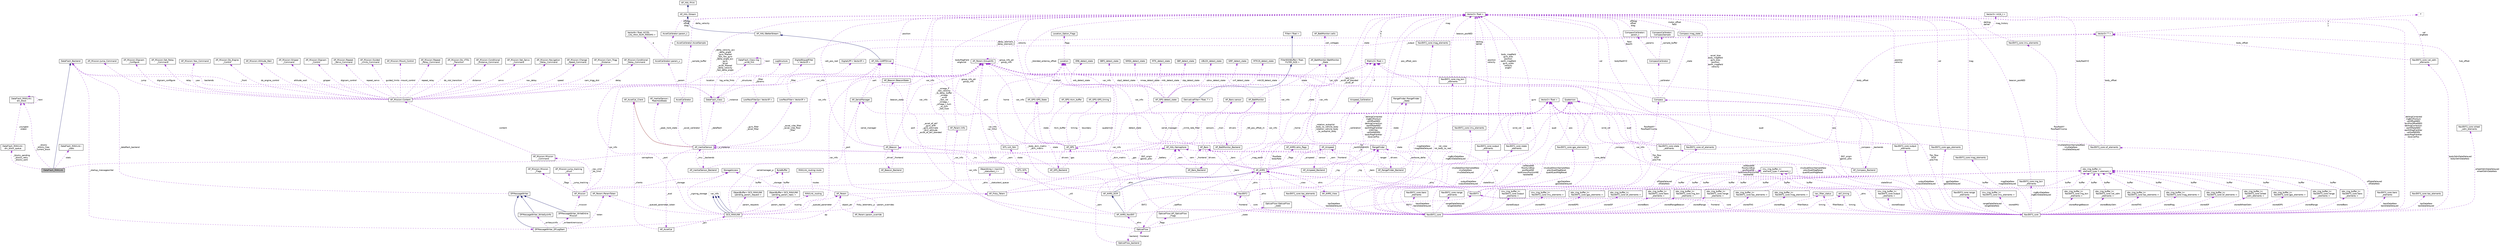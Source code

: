 digraph "DataFlash_MAVLink"
{
 // INTERACTIVE_SVG=YES
  edge [fontname="Helvetica",fontsize="10",labelfontname="Helvetica",labelfontsize="10"];
  node [fontname="Helvetica",fontsize="10",shape=record];
  Node1 [label="DataFlash_MAVLink",height=0.2,width=0.4,color="black", fillcolor="grey75", style="filled", fontcolor="black"];
  Node2 -> Node1 [dir="back",color="midnightblue",fontsize="10",style="solid",fontname="Helvetica"];
  Node2 [label="DataFlash_Backend",height=0.2,width=0.4,color="black", fillcolor="white", style="filled",URL="$classDataFlash__Backend.html"];
  Node3 -> Node2 [dir="back",color="darkorchid3",fontsize="10",style="dashed",label=" _front" ,fontname="Helvetica"];
  Node3 [label="DataFlash_Class",height=0.2,width=0.4,color="black", fillcolor="white", style="filled",URL="$classDataFlash__Class.html"];
  Node4 -> Node3 [dir="back",color="darkorchid3",fontsize="10",style="dashed",label=" log_write_fmts" ,fontname="Helvetica"];
  Node4 [label="DataFlash_Class::log\l_write_fmt",height=0.2,width=0.4,color="black", fillcolor="white", style="filled",URL="$structDataFlash__Class_1_1log__write__fmt.html"];
  Node4 -> Node4 [dir="back",color="darkorchid3",fontsize="10",style="dashed",label=" next" ,fontname="Helvetica"];
  Node5 -> Node3 [dir="back",color="darkorchid3",fontsize="10",style="dashed",label=" _structures" ,fontname="Helvetica"];
  Node5 [label="LogStructure",height=0.2,width=0.4,color="black", fillcolor="white", style="filled",URL="$structLogStructure.html"];
  Node3 -> Node3 [dir="back",color="darkorchid3",fontsize="10",style="dashed",label=" _instance" ,fontname="Helvetica"];
  Node2 -> Node3 [dir="back",color="darkorchid3",fontsize="10",style="dashed",label=" backends" ,fontname="Helvetica"];
  Node6 -> Node3 [dir="back",color="darkorchid3",fontsize="10",style="dashed",label=" var_info" ,fontname="Helvetica"];
  Node6 [label="AP_Param::GroupInfo",height=0.2,width=0.4,color="black", fillcolor="white", style="filled",URL="$structAP__Param_1_1GroupInfo.html"];
  Node6 -> Node6 [dir="back",color="darkorchid3",fontsize="10",style="dashed",label=" group_info_ptr\ngroup_info" ,fontname="Helvetica"];
  Node7 -> Node2 [dir="back",color="darkorchid3",fontsize="10",style="dashed",label=" _startup_messagewriter" ,fontname="Helvetica"];
  Node7 [label="DFMessageWriter_DFLogStart",height=0.2,width=0.4,color="black", fillcolor="white", style="filled",URL="$classDFMessageWriter__DFLogStart.html"];
  Node8 -> Node7 [dir="back",color="midnightblue",fontsize="10",style="solid",fontname="Helvetica"];
  Node8 [label="DFMessageWriter",height=0.2,width=0.4,color="black", fillcolor="white", style="filled",URL="$classDFMessageWriter.html"];
  Node2 -> Node8 [dir="back",color="darkorchid3",fontsize="10",style="dashed",label=" _dataflash_backend" ,fontname="Helvetica"];
  Node9 -> Node7 [dir="back",color="darkorchid3",fontsize="10",style="dashed",label=" _writeentiremission" ,fontname="Helvetica"];
  Node9 [label="DFMessageWriter_WriteEntire\lMission",height=0.2,width=0.4,color="black", fillcolor="white", style="filled",URL="$classDFMessageWriter__WriteEntireMission.html"];
  Node8 -> Node9 [dir="back",color="midnightblue",fontsize="10",style="solid",fontname="Helvetica"];
  Node10 -> Node9 [dir="back",color="darkorchid3",fontsize="10",style="dashed",label=" _mission" ,fontname="Helvetica"];
  Node10 [label="AP_Mission",height=0.2,width=0.4,color="black", fillcolor="white", style="filled",URL="$classAP__Mission.html",tooltip="Object managing Mission. "];
  Node11 -> Node10 [dir="back",color="darkorchid3",fontsize="10",style="dashed",label=" _storage" ,fontname="Helvetica"];
  Node11 [label="StorageAccess",height=0.2,width=0.4,color="black", fillcolor="white", style="filled",URL="$classStorageAccess.html"];
  Node12 -> Node10 [dir="back",color="darkorchid3",fontsize="10",style="dashed",label=" _nav_cmd\n_do_cmd" ,fontname="Helvetica"];
  Node12 [label="AP_Mission::Mission\l_Command",height=0.2,width=0.4,color="black", fillcolor="white", style="filled",URL="$structAP__Mission_1_1Mission__Command.html"];
  Node13 -> Node12 [dir="back",color="darkorchid3",fontsize="10",style="dashed",label=" content" ,fontname="Helvetica"];
  Node13 [label="AP_Mission::Content",height=0.2,width=0.4,color="black", fillcolor="white", style="filled",URL="$unionAP__Mission_1_1Content.html"];
  Node14 -> Node13 [dir="back",color="darkorchid3",fontsize="10",style="dashed",label=" guided_limits" ,fontname="Helvetica"];
  Node14 [label="AP_Mission::Guided\l_Limits_Command",height=0.2,width=0.4,color="black", fillcolor="white", style="filled",URL="$structAP__Mission_1_1Guided__Limits__Command.html"];
  Node15 -> Node13 [dir="back",color="darkorchid3",fontsize="10",style="dashed",label=" mount_control" ,fontname="Helvetica"];
  Node15 [label="AP_Mission::Mount_Control",height=0.2,width=0.4,color="black", fillcolor="white", style="filled",URL="$structAP__Mission_1_1Mount__Control.html"];
  Node16 -> Node13 [dir="back",color="darkorchid3",fontsize="10",style="dashed",label=" repeat_relay" ,fontname="Helvetica"];
  Node16 [label="AP_Mission::Repeat\l_Relay_Command",height=0.2,width=0.4,color="black", fillcolor="white", style="filled",URL="$structAP__Mission_1_1Repeat__Relay__Command.html"];
  Node17 -> Node13 [dir="back",color="darkorchid3",fontsize="10",style="dashed",label=" do_vtol_transition" ,fontname="Helvetica"];
  Node17 [label="AP_Mission::Do_VTOL\l_Transition",height=0.2,width=0.4,color="black", fillcolor="white", style="filled",URL="$structAP__Mission_1_1Do__VTOL__Transition.html"];
  Node18 -> Node13 [dir="back",color="darkorchid3",fontsize="10",style="dashed",label=" distance" ,fontname="Helvetica"];
  Node18 [label="AP_Mission::Conditional\l_Distance_Command",height=0.2,width=0.4,color="black", fillcolor="white", style="filled",URL="$structAP__Mission_1_1Conditional__Distance__Command.html"];
  Node19 -> Node13 [dir="back",color="darkorchid3",fontsize="10",style="dashed",label=" servo" ,fontname="Helvetica"];
  Node19 [label="AP_Mission::Set_Servo\l_Command",height=0.2,width=0.4,color="black", fillcolor="white", style="filled",URL="$structAP__Mission_1_1Set__Servo__Command.html"];
  Node20 -> Node13 [dir="back",color="darkorchid3",fontsize="10",style="dashed",label=" nav_delay" ,fontname="Helvetica"];
  Node20 [label="AP_Mission::Navigation\l_Delay_Command",height=0.2,width=0.4,color="black", fillcolor="white", style="filled",URL="$structAP__Mission_1_1Navigation__Delay__Command.html"];
  Node21 -> Node13 [dir="back",color="darkorchid3",fontsize="10",style="dashed",label=" speed" ,fontname="Helvetica"];
  Node21 [label="AP_Mission::Change\l_Speed_Command",height=0.2,width=0.4,color="black", fillcolor="white", style="filled",URL="$structAP__Mission_1_1Change__Speed__Command.html"];
  Node22 -> Node13 [dir="back",color="darkorchid3",fontsize="10",style="dashed",label=" cam_trigg_dist" ,fontname="Helvetica"];
  Node22 [label="AP_Mission::Cam_Trigg\l_Distance",height=0.2,width=0.4,color="black", fillcolor="white", style="filled",URL="$structAP__Mission_1_1Cam__Trigg__Distance.html"];
  Node23 -> Node13 [dir="back",color="darkorchid3",fontsize="10",style="dashed",label=" delay" ,fontname="Helvetica"];
  Node23 [label="AP_Mission::Conditional\l_Delay_Command",height=0.2,width=0.4,color="black", fillcolor="white", style="filled",URL="$structAP__Mission_1_1Conditional__Delay__Command.html"];
  Node24 -> Node13 [dir="back",color="darkorchid3",fontsize="10",style="dashed",label=" jump" ,fontname="Helvetica"];
  Node24 [label="AP_Mission::Jump_Command",height=0.2,width=0.4,color="black", fillcolor="white", style="filled",URL="$structAP__Mission_1_1Jump__Command.html"];
  Node25 -> Node13 [dir="back",color="darkorchid3",fontsize="10",style="dashed",label=" location" ,fontname="Helvetica"];
  Node25 [label="Location",height=0.2,width=0.4,color="black", fillcolor="white", style="filled",URL="$structLocation.html"];
  Node26 -> Node25 [dir="back",color="darkorchid3",fontsize="10",style="dashed",label=" flags" ,fontname="Helvetica"];
  Node26 [label="Location_Option_Flags",height=0.2,width=0.4,color="black", fillcolor="white", style="filled",URL="$structLocation__Option__Flags.html"];
  Node27 -> Node13 [dir="back",color="darkorchid3",fontsize="10",style="dashed",label=" digicam_configure" ,fontname="Helvetica"];
  Node27 [label="AP_Mission::Digicam\l_Configure",height=0.2,width=0.4,color="black", fillcolor="white", style="filled",URL="$structAP__Mission_1_1Digicam__Configure.html"];
  Node28 -> Node13 [dir="back",color="darkorchid3",fontsize="10",style="dashed",label=" relay" ,fontname="Helvetica"];
  Node28 [label="AP_Mission::Set_Relay\l_Command",height=0.2,width=0.4,color="black", fillcolor="white", style="filled",URL="$structAP__Mission_1_1Set__Relay__Command.html"];
  Node29 -> Node13 [dir="back",color="darkorchid3",fontsize="10",style="dashed",label=" yaw" ,fontname="Helvetica"];
  Node29 [label="AP_Mission::Yaw_Command",height=0.2,width=0.4,color="black", fillcolor="white", style="filled",URL="$structAP__Mission_1_1Yaw__Command.html"];
  Node30 -> Node13 [dir="back",color="darkorchid3",fontsize="10",style="dashed",label=" do_engine_control" ,fontname="Helvetica"];
  Node30 [label="AP_Mission::Do_Engine\l_Control",height=0.2,width=0.4,color="black", fillcolor="white", style="filled",URL="$structAP__Mission_1_1Do__Engine__Control.html"];
  Node31 -> Node13 [dir="back",color="darkorchid3",fontsize="10",style="dashed",label=" altitude_wait" ,fontname="Helvetica"];
  Node31 [label="AP_Mission::Altitude_Wait",height=0.2,width=0.4,color="black", fillcolor="white", style="filled",URL="$structAP__Mission_1_1Altitude__Wait.html"];
  Node32 -> Node13 [dir="back",color="darkorchid3",fontsize="10",style="dashed",label=" gripper" ,fontname="Helvetica"];
  Node32 [label="AP_Mission::Gripper\l_Command",height=0.2,width=0.4,color="black", fillcolor="white", style="filled",URL="$structAP__Mission_1_1Gripper__Command.html"];
  Node33 -> Node13 [dir="back",color="darkorchid3",fontsize="10",style="dashed",label=" digicam_control" ,fontname="Helvetica"];
  Node33 [label="AP_Mission::Digicam\l_Control",height=0.2,width=0.4,color="black", fillcolor="white", style="filled",URL="$structAP__Mission_1_1Digicam__Control.html"];
  Node34 -> Node13 [dir="back",color="darkorchid3",fontsize="10",style="dashed",label=" repeat_servo" ,fontname="Helvetica"];
  Node34 [label="AP_Mission::Repeat\l_Servo_Command",height=0.2,width=0.4,color="black", fillcolor="white", style="filled",URL="$structAP__Mission_1_1Repeat__Servo__Command.html"];
  Node6 -> Node10 [dir="back",color="darkorchid3",fontsize="10",style="dashed",label=" var_info" ,fontname="Helvetica"];
  Node35 -> Node10 [dir="back",color="darkorchid3",fontsize="10",style="dashed",label=" _flags" ,fontname="Helvetica"];
  Node35 [label="AP_Mission::Mission\l_Flags",height=0.2,width=0.4,color="black", fillcolor="white", style="filled",URL="$structAP__Mission_1_1Mission__Flags.html"];
  Node36 -> Node10 [dir="back",color="darkorchid3",fontsize="10",style="dashed",label=" _ahrs" ,fontname="Helvetica"];
  Node36 [label="AP_AHRS",height=0.2,width=0.4,color="black", fillcolor="white", style="filled",URL="$classAP__AHRS.html"];
  Node37 -> Node36 [dir="back",color="darkorchid3",fontsize="10",style="dashed",label=" _rotation_autopilot\l_body_to_vehicle_body\n_rotation_vehicle_body\l_to_autopilot_body" ,fontname="Helvetica"];
  Node37 [label="Matrix3\< float \>",height=0.2,width=0.4,color="black", fillcolor="white", style="filled",URL="$classMatrix3.html"];
  Node38 -> Node37 [dir="back",color="darkorchid3",fontsize="10",style="dashed",label=" a\nb\nc" ,fontname="Helvetica"];
  Node38 [label="Vector3\< float \>",height=0.2,width=0.4,color="black", fillcolor="white", style="filled",URL="$classVector3.html"];
  Node39 -> Node36 [dir="back",color="darkorchid3",fontsize="10",style="dashed",label=" _flags" ,fontname="Helvetica"];
  Node39 [label="AP_AHRS::ahrs_flags",height=0.2,width=0.4,color="black", fillcolor="white", style="filled",URL="$structAP__AHRS_1_1ahrs__flags.html"];
  Node40 -> Node36 [dir="back",color="darkorchid3",fontsize="10",style="dashed",label=" _baro" ,fontname="Helvetica"];
  Node40 [label="AP_Baro",height=0.2,width=0.4,color="black", fillcolor="white", style="filled",URL="$classAP__Baro.html"];
  Node41 -> Node40 [dir="back",color="darkorchid3",fontsize="10",style="dashed",label=" sensors" ,fontname="Helvetica"];
  Node41 [label="AP_Baro::sensor",height=0.2,width=0.4,color="black", fillcolor="white", style="filled",URL="$structAP__Baro_1_1sensor.html"];
  Node42 -> Node40 [dir="back",color="darkorchid3",fontsize="10",style="dashed",label=" _climb_rate_filter" ,fontname="Helvetica"];
  Node42 [label="DerivativeFilter\< float, 7 \>",height=0.2,width=0.4,color="black", fillcolor="white", style="filled",URL="$classDerivativeFilter.html"];
  Node43 -> Node42 [dir="back",color="midnightblue",fontsize="10",style="solid",fontname="Helvetica"];
  Node43 [label="FilterWithBuffer\< float,\l FILTER_SIZE \>",height=0.2,width=0.4,color="black", fillcolor="white", style="filled",URL="$classFilterWithBuffer.html"];
  Node44 -> Node43 [dir="back",color="midnightblue",fontsize="10",style="solid",fontname="Helvetica"];
  Node44 [label="Filter\< float \>",height=0.2,width=0.4,color="black", fillcolor="white", style="filled",URL="$classFilter.html"];
  Node6 -> Node40 [dir="back",color="darkorchid3",fontsize="10",style="dashed",label=" var_info" ,fontname="Helvetica"];
  Node45 -> Node40 [dir="back",color="darkorchid3",fontsize="10",style="dashed",label=" drivers" ,fontname="Helvetica"];
  Node45 [label="AP_Baro_Backend",height=0.2,width=0.4,color="black", fillcolor="white", style="filled",URL="$classAP__Baro__Backend.html"];
  Node40 -> Node45 [dir="back",color="darkorchid3",fontsize="10",style="dashed",label=" _frontend" ,fontname="Helvetica"];
  Node46 -> Node45 [dir="back",color="darkorchid3",fontsize="10",style="dashed",label=" _sem" ,fontname="Helvetica"];
  Node46 [label="AP_HAL::Semaphore",height=0.2,width=0.4,color="black", fillcolor="white", style="filled",URL="$classAP__HAL_1_1Semaphore.html"];
  Node47 -> Node36 [dir="back",color="darkorchid3",fontsize="10",style="dashed",label=" _optflow" ,fontname="Helvetica"];
  Node47 [label="OpticalFlow",height=0.2,width=0.4,color="black", fillcolor="white", style="filled",URL="$classOpticalFlow.html"];
  Node48 -> Node47 [dir="back",color="darkorchid3",fontsize="10",style="dashed",label=" _ahrs" ,fontname="Helvetica"];
  Node48 [label="AP_AHRS_NavEKF",height=0.2,width=0.4,color="black", fillcolor="white", style="filled",URL="$classAP__AHRS__NavEKF.html"];
  Node49 -> Node48 [dir="back",color="midnightblue",fontsize="10",style="solid",fontname="Helvetica"];
  Node49 [label="AP_AHRS_DCM",height=0.2,width=0.4,color="black", fillcolor="white", style="filled",URL="$classAP__AHRS__DCM.html"];
  Node36 -> Node49 [dir="back",color="midnightblue",fontsize="10",style="solid",fontname="Helvetica"];
  Node37 -> Node49 [dir="back",color="darkorchid3",fontsize="10",style="dashed",label=" _body_dcm_matrix\n_dcm_matrix" ,fontname="Helvetica"];
  Node38 -> Node49 [dir="back",color="darkorchid3",fontsize="10",style="dashed",label=" _omega_P\n_last_velocity\n_ra_delay_buffer\n_omega\n_wind\n_last_vel\n_omega_I\n_omega_I_sum\n_ra_sum\n_last_fuse\n..." ,fontname="Helvetica"];
  Node50 -> Node49 [dir="back",color="darkorchid3",fontsize="10",style="dashed",label=" _mag_earth" ,fontname="Helvetica"];
  Node50 [label="Vector2\< float \>",height=0.2,width=0.4,color="black", fillcolor="white", style="filled",URL="$structVector2.html"];
  Node37 -> Node48 [dir="back",color="darkorchid3",fontsize="10",style="dashed",label=" _dcm_matrix" ,fontname="Helvetica"];
  Node51 -> Node48 [dir="back",color="darkorchid3",fontsize="10",style="dashed",label=" EKF2" ,fontname="Helvetica"];
  Node51 [label="NavEKF2",height=0.2,width=0.4,color="black", fillcolor="white", style="filled",URL="$classNavEKF2.html"];
  Node40 -> Node51 [dir="back",color="darkorchid3",fontsize="10",style="dashed",label=" _baro" ,fontname="Helvetica"];
  Node6 -> Node51 [dir="back",color="darkorchid3",fontsize="10",style="dashed",label=" var_info" ,fontname="Helvetica"];
  Node50 -> Node51 [dir="back",color="darkorchid3",fontsize="10",style="dashed",label=" core_delta" ,fontname="Helvetica"];
  Node52 -> Node51 [dir="back",color="darkorchid3",fontsize="10",style="dashed",label=" _rng" ,fontname="Helvetica"];
  Node52 [label="RangeFinder",height=0.2,width=0.4,color="black", fillcolor="white", style="filled",URL="$classRangeFinder.html"];
  Node53 -> Node52 [dir="back",color="darkorchid3",fontsize="10",style="dashed",label=" serial_manager" ,fontname="Helvetica"];
  Node53 [label="AP_SerialManager",height=0.2,width=0.4,color="black", fillcolor="white", style="filled",URL="$classAP__SerialManager.html"];
  Node54 -> Node53 [dir="back",color="darkorchid3",fontsize="10",style="dashed",label=" uart" ,fontname="Helvetica"];
  Node54 [label="AP_HAL::UARTDriver",height=0.2,width=0.4,color="black", fillcolor="white", style="filled",URL="$classAP__HAL_1_1UARTDriver.html"];
  Node55 -> Node54 [dir="back",color="midnightblue",fontsize="10",style="solid",fontname="Helvetica"];
  Node55 [label="AP_HAL::BetterStream",height=0.2,width=0.4,color="black", fillcolor="white", style="filled",URL="$classAP__HAL_1_1BetterStream.html"];
  Node56 -> Node55 [dir="back",color="midnightblue",fontsize="10",style="solid",fontname="Helvetica"];
  Node56 [label="AP_HAL::Stream",height=0.2,width=0.4,color="black", fillcolor="white", style="filled",URL="$classAP__HAL_1_1Stream.html"];
  Node57 -> Node56 [dir="back",color="midnightblue",fontsize="10",style="solid",fontname="Helvetica"];
  Node57 [label="AP_HAL::Print",height=0.2,width=0.4,color="black", fillcolor="white", style="filled",URL="$classAP__HAL_1_1Print.html"];
  Node6 -> Node53 [dir="back",color="darkorchid3",fontsize="10",style="dashed",label=" var_info" ,fontname="Helvetica"];
  Node58 -> Node52 [dir="back",color="darkorchid3",fontsize="10",style="dashed",label=" state" ,fontname="Helvetica"];
  Node58 [label="RangeFinder::RangeFinder\l_State",height=0.2,width=0.4,color="black", fillcolor="white", style="filled",URL="$structRangeFinder_1_1RangeFinder__State.html"];
  Node6 -> Node52 [dir="back",color="darkorchid3",fontsize="10",style="dashed",label=" var_info" ,fontname="Helvetica"];
  Node38 -> Node52 [dir="back",color="darkorchid3",fontsize="10",style="dashed",label=" pos_offset_zero" ,fontname="Helvetica"];
  Node59 -> Node52 [dir="back",color="darkorchid3",fontsize="10",style="dashed",label=" drivers" ,fontname="Helvetica"];
  Node59 [label="AP_RangeFinder_Backend",height=0.2,width=0.4,color="black", fillcolor="white", style="filled",URL="$classAP__RangeFinder__Backend.html"];
  Node58 -> Node59 [dir="back",color="darkorchid3",fontsize="10",style="dashed",label=" state" ,fontname="Helvetica"];
  Node46 -> Node59 [dir="back",color="darkorchid3",fontsize="10",style="dashed",label=" _sem" ,fontname="Helvetica"];
  Node52 -> Node59 [dir="back",color="darkorchid3",fontsize="10",style="dashed",label=" ranger" ,fontname="Helvetica"];
  Node36 -> Node51 [dir="back",color="darkorchid3",fontsize="10",style="dashed",label=" _ahrs" ,fontname="Helvetica"];
  Node60 -> Node51 [dir="back",color="darkorchid3",fontsize="10",style="dashed",label=" core" ,fontname="Helvetica"];
  Node60 [label="NavEKF2_core",height=0.2,width=0.4,color="black", fillcolor="white", style="filled",URL="$classNavEKF2__core.html"];
  Node61 -> Node60 [dir="back",color="darkorchid3",fontsize="10",style="dashed",label=" magDataNew\nmagDataDelayed" ,fontname="Helvetica"];
  Node61 [label="NavEKF2_core::mag_elements",height=0.2,width=0.4,color="black", fillcolor="white", style="filled",URL="$structNavEKF2__core_1_1mag__elements.html"];
  Node38 -> Node61 [dir="back",color="darkorchid3",fontsize="10",style="dashed",label=" mag" ,fontname="Helvetica"];
  Node37 -> Node60 [dir="back",color="darkorchid3",fontsize="10",style="dashed",label=" Tbn_flow\nDCM\nprevTnb" ,fontname="Helvetica"];
  Node51 -> Node60 [dir="back",color="darkorchid3",fontsize="10",style="dashed",label=" frontend" ,fontname="Helvetica"];
  Node62 -> Node60 [dir="back",color="darkorchid3",fontsize="10",style="dashed",label=" baroDataNew\nbaroDataDelayed" ,fontname="Helvetica"];
  Node62 [label="NavEKF2_core::baro\l_elements",height=0.2,width=0.4,color="black", fillcolor="white", style="filled",URL="$structNavEKF2__core_1_1baro__elements.html"];
  Node63 -> Node60 [dir="back",color="darkorchid3",fontsize="10",style="dashed",label=" storedIMU" ,fontname="Helvetica"];
  Node63 [label="imu_ring_buffer_t\<\l NavEKF2_core::imu_elements \>",height=0.2,width=0.4,color="black", fillcolor="white", style="filled",URL="$classimu__ring__buffer__t.html"];
  Node64 -> Node63 [dir="back",color="darkorchid3",fontsize="10",style="dashed",label=" buffer" ,fontname="Helvetica"];
  Node64 [label="imu_ring_buffer_t\<\l element_type \>::element_t",height=0.2,width=0.4,color="black", fillcolor="white", style="filled",URL="$structimu__ring__buffer__t_1_1element__t.html"];
  Node65 -> Node60 [dir="back",color="darkorchid3",fontsize="10",style="dashed",label=" rngBcnDataNew\nrngBcnDataDelayed" ,fontname="Helvetica"];
  Node65 [label="NavEKF2_core::rng_bcn\l_elements",height=0.2,width=0.4,color="black", fillcolor="white", style="filled",URL="$structNavEKF2__core_1_1rng__bcn__elements.html"];
  Node38 -> Node65 [dir="back",color="darkorchid3",fontsize="10",style="dashed",label=" beacon_posNED" ,fontname="Helvetica"];
  Node66 -> Node60 [dir="back",color="darkorchid3",fontsize="10",style="dashed",label=" ofDataDelayed\nofDataNew" ,fontname="Helvetica"];
  Node66 [label="NavEKF2_core::of_elements",height=0.2,width=0.4,color="black", fillcolor="white", style="filled",URL="$structNavEKF2__core_1_1of__elements.html"];
  Node38 -> Node66 [dir="back",color="darkorchid3",fontsize="10",style="dashed",label=" bodyRadXYZ" ,fontname="Helvetica"];
  Node67 -> Node66 [dir="back",color="darkorchid3",fontsize="10",style="dashed",label=" body_offset" ,fontname="Helvetica"];
  Node67 [label="Vector3\< T \>",height=0.2,width=0.4,color="black", fillcolor="white", style="filled",URL="$classVector3.html"];
  Node68 -> Node67 [dir="back",color="darkorchid3",fontsize="10",style="dashed",label=" x\ny\nz" ,fontname="Helvetica"];
  Node68 [label="T",height=0.2,width=0.4,color="grey75", fillcolor="white", style="filled"];
  Node50 -> Node66 [dir="back",color="darkorchid3",fontsize="10",style="dashed",label=" flowRadXY\nflowRadXYcomp" ,fontname="Helvetica"];
  Node69 -> Node60 [dir="back",color="darkorchid3",fontsize="10",style="dashed",label=" storedGPS" ,fontname="Helvetica"];
  Node69 [label="obs_ring_buffer_t\<\l NavEKF2_core::gps_elements \>",height=0.2,width=0.4,color="black", fillcolor="white", style="filled",URL="$classobs__ring__buffer__t.html"];
  Node70 -> Node69 [dir="back",color="darkorchid3",fontsize="10",style="dashed",label=" buffer" ,fontname="Helvetica"];
  Node70 [label="obs_ring_buffer_t\<\l element_type \>::element_t",height=0.2,width=0.4,color="black", fillcolor="white", style="filled",URL="$structobs__ring__buffer__t_1_1element__t.html"];
  Node71 -> Node60 [dir="back",color="darkorchid3",fontsize="10",style="dashed",label=" timing" ,fontname="Helvetica"];
  Node71 [label="ekf_timing",height=0.2,width=0.4,color="black", fillcolor="white", style="filled",URL="$structekf__timing.html"];
  Node72 -> Node60 [dir="back",color="darkorchid3",fontsize="10",style="dashed",label=" tasDataNew\ntasDataDelayed" ,fontname="Helvetica"];
  Node72 [label="NavEKF2_core::tas_elements",height=0.2,width=0.4,color="black", fillcolor="white", style="filled",URL="$structNavEKF2__core_1_1tas__elements.html"];
  Node73 -> Node60 [dir="back",color="darkorchid3",fontsize="10",style="dashed",label=" imuQuatDownSampleNew\nprevQuatMagReset\nquatAtLastMagReset" ,fontname="Helvetica"];
  Node73 [label="Quaternion",height=0.2,width=0.4,color="black", fillcolor="white", style="filled",URL="$classQuaternion.html"];
  Node74 -> Node60 [dir="back",color="darkorchid3",fontsize="10",style="dashed",label=" stateStruct" ,fontname="Helvetica"];
  Node74 [label="NavEKF2_core::state\l_elements",height=0.2,width=0.4,color="black", fillcolor="white", style="filled",URL="$structNavEKF2__core_1_1state__elements.html"];
  Node73 -> Node74 [dir="back",color="darkorchid3",fontsize="10",style="dashed",label=" quat" ,fontname="Helvetica"];
  Node38 -> Node74 [dir="back",color="darkorchid3",fontsize="10",style="dashed",label=" body_magfield\ngyro_bias\nposition\nearth_magfield\ngyro_scale\nvelocity\nangErr" ,fontname="Helvetica"];
  Node50 -> Node74 [dir="back",color="darkorchid3",fontsize="10",style="dashed",label=" wind_vel" ,fontname="Helvetica"];
  Node75 -> Node60 [dir="back",color="darkorchid3",fontsize="10",style="dashed",label=" storedOF" ,fontname="Helvetica"];
  Node75 [label="obs_ring_buffer_t\<\l NavEKF2_core::of_elements \>",height=0.2,width=0.4,color="black", fillcolor="white", style="filled",URL="$classobs__ring__buffer__t.html"];
  Node70 -> Node75 [dir="back",color="darkorchid3",fontsize="10",style="dashed",label=" buffer" ,fontname="Helvetica"];
  Node76 -> Node60 [dir="back",color="darkorchid3",fontsize="10",style="dashed",label=" imuDataDownSampledNew\nimuDataNew\nimuDataDelayed" ,fontname="Helvetica"];
  Node76 [label="NavEKF2_core::imu_elements",height=0.2,width=0.4,color="black", fillcolor="white", style="filled",URL="$structNavEKF2__core_1_1imu__elements.html"];
  Node38 -> Node76 [dir="back",color="darkorchid3",fontsize="10",style="dashed",label=" delAng\ndelVel" ,fontname="Helvetica"];
  Node38 -> Node60 [dir="back",color="darkorchid3",fontsize="10",style="dashed",label=" delAngCorrected\nrngBcnPosSum\nvelOffsetNED\ndelAngCorrection\nearthRateNED\nearthMagFieldVar\ntiltErrVec\nvelDotNEDfilt\nbodyMagFieldVar\nreceiverPos\n..." ,fontname="Helvetica"];
  Node77 -> Node60 [dir="back",color="darkorchid3",fontsize="10",style="dashed",label=" filterStatus" ,fontname="Helvetica"];
  Node77 [label="nav_filter_status",height=0.2,width=0.4,color="black", fillcolor="white", style="filled",URL="$unionnav__filter__status.html"];
  Node78 -> Node60 [dir="back",color="darkorchid3",fontsize="10",style="dashed",label=" outputDataNew\noutputDataDelayed" ,fontname="Helvetica"];
  Node78 [label="NavEKF2_core::output\l_elements",height=0.2,width=0.4,color="black", fillcolor="white", style="filled",URL="$structNavEKF2__core_1_1output__elements.html"];
  Node73 -> Node78 [dir="back",color="darkorchid3",fontsize="10",style="dashed",label=" quat" ,fontname="Helvetica"];
  Node38 -> Node78 [dir="back",color="darkorchid3",fontsize="10",style="dashed",label=" position\nvelocity" ,fontname="Helvetica"];
  Node79 -> Node60 [dir="back",color="darkorchid3",fontsize="10",style="dashed",label=" gpsDataNew\ngpsDataDelayed" ,fontname="Helvetica"];
  Node79 [label="NavEKF2_core::gps_elements",height=0.2,width=0.4,color="black", fillcolor="white", style="filled",URL="$structNavEKF2__core_1_1gps__elements.html"];
  Node38 -> Node79 [dir="back",color="darkorchid3",fontsize="10",style="dashed",label=" vel" ,fontname="Helvetica"];
  Node50 -> Node79 [dir="back",color="darkorchid3",fontsize="10",style="dashed",label=" pos" ,fontname="Helvetica"];
  Node50 -> Node60 [dir="back",color="darkorchid3",fontsize="10",style="dashed",label=" velResetNE\nflowGyroBias\nposResetNE\nlastKnownPositionNE\nheldVelNE" ,fontname="Helvetica"];
  Node80 -> Node60 [dir="back",color="darkorchid3",fontsize="10",style="dashed",label=" storedBaro" ,fontname="Helvetica"];
  Node80 [label="obs_ring_buffer_t\<\l NavEKF2_core::baro\l_elements \>",height=0.2,width=0.4,color="black", fillcolor="white", style="filled",URL="$classobs__ring__buffer__t.html"];
  Node70 -> Node80 [dir="back",color="darkorchid3",fontsize="10",style="dashed",label=" buffer" ,fontname="Helvetica"];
  Node81 -> Node60 [dir="back",color="darkorchid3",fontsize="10",style="dashed",label=" storedRangeBeacon" ,fontname="Helvetica"];
  Node81 [label="obs_ring_buffer_t\<\l NavEKF2_core::rng_bcn\l_elements \>",height=0.2,width=0.4,color="black", fillcolor="white", style="filled",URL="$classobs__ring__buffer__t.html"];
  Node70 -> Node81 [dir="back",color="darkorchid3",fontsize="10",style="dashed",label=" buffer" ,fontname="Helvetica"];
  Node82 -> Node60 [dir="back",color="darkorchid3",fontsize="10",style="dashed",label=" storedRange" ,fontname="Helvetica"];
  Node82 [label="obs_ring_buffer_t\<\l NavEKF2_core::range\l_elements \>",height=0.2,width=0.4,color="black", fillcolor="white", style="filled",URL="$classobs__ring__buffer__t.html"];
  Node70 -> Node82 [dir="back",color="darkorchid3",fontsize="10",style="dashed",label=" buffer" ,fontname="Helvetica"];
  Node83 -> Node60 [dir="back",color="darkorchid3",fontsize="10",style="dashed",label=" storedTAS" ,fontname="Helvetica"];
  Node83 [label="obs_ring_buffer_t\<\l NavEKF2_core::tas_elements \>",height=0.2,width=0.4,color="black", fillcolor="white", style="filled",URL="$classobs__ring__buffer__t.html"];
  Node70 -> Node83 [dir="back",color="darkorchid3",fontsize="10",style="dashed",label=" buffer" ,fontname="Helvetica"];
  Node36 -> Node60 [dir="back",color="darkorchid3",fontsize="10",style="dashed",label=" _ahrs" ,fontname="Helvetica"];
  Node84 -> Node60 [dir="back",color="darkorchid3",fontsize="10",style="dashed",label=" storedMag" ,fontname="Helvetica"];
  Node84 [label="obs_ring_buffer_t\<\l NavEKF2_core::mag_elements \>",height=0.2,width=0.4,color="black", fillcolor="white", style="filled",URL="$classobs__ring__buffer__t.html"];
  Node70 -> Node84 [dir="back",color="darkorchid3",fontsize="10",style="dashed",label=" buffer" ,fontname="Helvetica"];
  Node85 -> Node60 [dir="back",color="darkorchid3",fontsize="10",style="dashed",label=" rangeDataDelayed\nrangeDataNew" ,fontname="Helvetica"];
  Node85 [label="NavEKF2_core::range\l_elements",height=0.2,width=0.4,color="black", fillcolor="white", style="filled",URL="$structNavEKF2__core_1_1range__elements.html"];
  Node25 -> Node60 [dir="back",color="darkorchid3",fontsize="10",style="dashed",label=" EKF_origin\ngpsloc_prev" ,fontname="Helvetica"];
  Node86 -> Node60 [dir="back",color="darkorchid3",fontsize="10",style="dashed",label=" storedOutput" ,fontname="Helvetica"];
  Node86 [label="imu_ring_buffer_t\<\l NavEKF2_core::output\l_elements \>",height=0.2,width=0.4,color="black", fillcolor="white", style="filled",URL="$classimu__ring__buffer__t.html"];
  Node64 -> Node86 [dir="back",color="darkorchid3",fontsize="10",style="dashed",label=" buffer" ,fontname="Helvetica"];
  Node87 -> Node48 [dir="back",color="darkorchid3",fontsize="10",style="dashed",label=" EKF3" ,fontname="Helvetica"];
  Node87 [label="NavEKF3",height=0.2,width=0.4,color="black", fillcolor="white", style="filled",URL="$classNavEKF3.html"];
  Node88 -> Node87 [dir="back",color="darkorchid3",fontsize="10",style="dashed",label=" core" ,fontname="Helvetica"];
  Node88 [label="NavEKF3_core",height=0.2,width=0.4,color="black", fillcolor="white", style="filled",URL="$classNavEKF3__core.html"];
  Node89 -> Node88 [dir="back",color="darkorchid3",fontsize="10",style="dashed",label=" storedMag" ,fontname="Helvetica"];
  Node89 [label="obs_ring_buffer_t\<\l NavEKF3_core::mag_elements \>",height=0.2,width=0.4,color="black", fillcolor="white", style="filled",URL="$classobs__ring__buffer__t.html"];
  Node70 -> Node89 [dir="back",color="darkorchid3",fontsize="10",style="dashed",label=" buffer" ,fontname="Helvetica"];
  Node90 -> Node88 [dir="back",color="darkorchid3",fontsize="10",style="dashed",label=" outputDataNew\noutputDataDelayed" ,fontname="Helvetica"];
  Node90 [label="NavEKF3_core::output\l_elements",height=0.2,width=0.4,color="black", fillcolor="white", style="filled",URL="$structNavEKF3__core_1_1output__elements.html"];
  Node73 -> Node90 [dir="back",color="darkorchid3",fontsize="10",style="dashed",label=" quat" ,fontname="Helvetica"];
  Node38 -> Node90 [dir="back",color="darkorchid3",fontsize="10",style="dashed",label=" position\nvelocity" ,fontname="Helvetica"];
  Node91 -> Node88 [dir="back",color="darkorchid3",fontsize="10",style="dashed",label=" gpsDataNew\ngpsDataDelayed" ,fontname="Helvetica"];
  Node91 [label="NavEKF3_core::gps_elements",height=0.2,width=0.4,color="black", fillcolor="white", style="filled",URL="$structNavEKF3__core_1_1gps__elements.html"];
  Node38 -> Node91 [dir="back",color="darkorchid3",fontsize="10",style="dashed",label=" vel" ,fontname="Helvetica"];
  Node50 -> Node91 [dir="back",color="darkorchid3",fontsize="10",style="dashed",label=" pos" ,fontname="Helvetica"];
  Node37 -> Node88 [dir="back",color="darkorchid3",fontsize="10",style="dashed",label=" Tbn_flow\nDCM\nprevTnb" ,fontname="Helvetica"];
  Node87 -> Node88 [dir="back",color="darkorchid3",fontsize="10",style="dashed",label=" frontend" ,fontname="Helvetica"];
  Node92 -> Node88 [dir="back",color="darkorchid3",fontsize="10",style="dashed",label=" storedOF" ,fontname="Helvetica"];
  Node92 [label="obs_ring_buffer_t\<\l NavEKF3_core::of_elements \>",height=0.2,width=0.4,color="black", fillcolor="white", style="filled",URL="$classobs__ring__buffer__t.html"];
  Node70 -> Node92 [dir="back",color="darkorchid3",fontsize="10",style="dashed",label=" buffer" ,fontname="Helvetica"];
  Node71 -> Node88 [dir="back",color="darkorchid3",fontsize="10",style="dashed",label=" timing" ,fontname="Helvetica"];
  Node93 -> Node88 [dir="back",color="darkorchid3",fontsize="10",style="dashed",label=" wheelOdmDataDelayed\nwheelOdmDataNew" ,fontname="Helvetica"];
  Node93 [label="NavEKF3_core::wheel\l_odm_elements",height=0.2,width=0.4,color="black", fillcolor="white", style="filled",URL="$structNavEKF3__core_1_1wheel__odm__elements.html"];
  Node67 -> Node93 [dir="back",color="darkorchid3",fontsize="10",style="dashed",label=" hub_offset" ,fontname="Helvetica"];
  Node94 -> Node88 [dir="back",color="darkorchid3",fontsize="10",style="dashed",label=" bodyOdmDataDelayed\nbodyOdmDataNew" ,fontname="Helvetica"];
  Node94 [label="NavEKF3_core::vel_odm\l_elements",height=0.2,width=0.4,color="black", fillcolor="white", style="filled",URL="$structNavEKF3__core_1_1vel__odm__elements.html"];
  Node38 -> Node94 [dir="back",color="darkorchid3",fontsize="10",style="dashed",label=" vel\nangRate" ,fontname="Helvetica"];
  Node67 -> Node94 [dir="back",color="darkorchid3",fontsize="10",style="dashed",label=" body_offset" ,fontname="Helvetica"];
  Node73 -> Node88 [dir="back",color="darkorchid3",fontsize="10",style="dashed",label=" imuQuatDownSampleNew\nprevQuatMagReset\nquatAtLastMagReset" ,fontname="Helvetica"];
  Node95 -> Node88 [dir="back",color="darkorchid3",fontsize="10",style="dashed",label=" storedWheelOdm" ,fontname="Helvetica"];
  Node95 [label="obs_ring_buffer_t\<\l NavEKF3_core::wheel\l_odm_elements \>",height=0.2,width=0.4,color="black", fillcolor="white", style="filled",URL="$classobs__ring__buffer__t.html"];
  Node70 -> Node95 [dir="back",color="darkorchid3",fontsize="10",style="dashed",label=" buffer" ,fontname="Helvetica"];
  Node38 -> Node88 [dir="back",color="darkorchid3",fontsize="10",style="dashed",label=" delAngCorrected\nrngBcnPosSum\nvelOffsetNED\nbcnPosOffsetNED\ndelAngCorrection\nearthRateNED\nearthMagFieldVar\nvelDotNEDfilt\nbodyMagFieldVar\nreceiverPos\n..." ,fontname="Helvetica"];
  Node77 -> Node88 [dir="back",color="darkorchid3",fontsize="10",style="dashed",label=" filterStatus" ,fontname="Helvetica"];
  Node96 -> Node88 [dir="back",color="darkorchid3",fontsize="10",style="dashed",label=" magDataNew\nmagDataDelayed" ,fontname="Helvetica"];
  Node96 [label="NavEKF3_core::mag_elements",height=0.2,width=0.4,color="black", fillcolor="white", style="filled",URL="$structNavEKF3__core_1_1mag__elements.html"];
  Node38 -> Node96 [dir="back",color="darkorchid3",fontsize="10",style="dashed",label=" mag" ,fontname="Helvetica"];
  Node50 -> Node88 [dir="back",color="darkorchid3",fontsize="10",style="dashed",label=" velResetNE\nflowGyroBias\nposResetNE\nlastKnownPositionNE\nheldVelNE" ,fontname="Helvetica"];
  Node97 -> Node88 [dir="back",color="darkorchid3",fontsize="10",style="dashed",label=" storedGPS" ,fontname="Helvetica"];
  Node97 [label="obs_ring_buffer_t\<\l NavEKF3_core::gps_elements \>",height=0.2,width=0.4,color="black", fillcolor="white", style="filled",URL="$classobs__ring__buffer__t.html"];
  Node70 -> Node97 [dir="back",color="darkorchid3",fontsize="10",style="dashed",label=" buffer" ,fontname="Helvetica"];
  Node98 -> Node88 [dir="back",color="darkorchid3",fontsize="10",style="dashed",label=" stateStruct" ,fontname="Helvetica"];
  Node98 [label="NavEKF3_core::state\l_elements",height=0.2,width=0.4,color="black", fillcolor="white", style="filled",URL="$structNavEKF3__core_1_1state__elements.html"];
  Node73 -> Node98 [dir="back",color="darkorchid3",fontsize="10",style="dashed",label=" quat" ,fontname="Helvetica"];
  Node38 -> Node98 [dir="back",color="darkorchid3",fontsize="10",style="dashed",label=" accel_bias\nbody_magfield\ngyro_bias\nposition\nearth_magfield\nvelocity" ,fontname="Helvetica"];
  Node50 -> Node98 [dir="back",color="darkorchid3",fontsize="10",style="dashed",label=" wind_vel" ,fontname="Helvetica"];
  Node99 -> Node88 [dir="back",color="darkorchid3",fontsize="10",style="dashed",label=" storedRange" ,fontname="Helvetica"];
  Node99 [label="obs_ring_buffer_t\<\l NavEKF3_core::range\l_elements \>",height=0.2,width=0.4,color="black", fillcolor="white", style="filled",URL="$classobs__ring__buffer__t.html"];
  Node70 -> Node99 [dir="back",color="darkorchid3",fontsize="10",style="dashed",label=" buffer" ,fontname="Helvetica"];
  Node100 -> Node88 [dir="back",color="darkorchid3",fontsize="10",style="dashed",label=" rngBcnDataNew\nrngBcnDataDelayed" ,fontname="Helvetica"];
  Node100 [label="NavEKF3_core::rng_bcn\l_elements",height=0.2,width=0.4,color="black", fillcolor="white", style="filled",URL="$structNavEKF3__core_1_1rng__bcn__elements.html"];
  Node38 -> Node100 [dir="back",color="darkorchid3",fontsize="10",style="dashed",label=" beacon_posNED" ,fontname="Helvetica"];
  Node101 -> Node88 [dir="back",color="darkorchid3",fontsize="10",style="dashed",label=" baroDataNew\nbaroDataDelayed" ,fontname="Helvetica"];
  Node101 [label="NavEKF3_core::baro\l_elements",height=0.2,width=0.4,color="black", fillcolor="white", style="filled",URL="$structNavEKF3__core_1_1baro__elements.html"];
  Node36 -> Node88 [dir="back",color="darkorchid3",fontsize="10",style="dashed",label=" _ahrs" ,fontname="Helvetica"];
  Node102 -> Node88 [dir="back",color="darkorchid3",fontsize="10",style="dashed",label=" storedBaro" ,fontname="Helvetica"];
  Node102 [label="obs_ring_buffer_t\<\l NavEKF3_core::baro\l_elements \>",height=0.2,width=0.4,color="black", fillcolor="white", style="filled",URL="$classobs__ring__buffer__t.html"];
  Node70 -> Node102 [dir="back",color="darkorchid3",fontsize="10",style="dashed",label=" buffer" ,fontname="Helvetica"];
  Node25 -> Node88 [dir="back",color="darkorchid3",fontsize="10",style="dashed",label=" EKF_origin\ngpsloc_prev" ,fontname="Helvetica"];
  Node103 -> Node88 [dir="back",color="darkorchid3",fontsize="10",style="dashed",label=" tasDataNew\ntasDataDelayed" ,fontname="Helvetica"];
  Node103 [label="NavEKF3_core::tas_elements",height=0.2,width=0.4,color="black", fillcolor="white", style="filled",URL="$structNavEKF3__core_1_1tas__elements.html"];
  Node104 -> Node88 [dir="back",color="darkorchid3",fontsize="10",style="dashed",label=" storedIMU" ,fontname="Helvetica"];
  Node104 [label="imu_ring_buffer_t\<\l NavEKF3_core::imu_elements \>",height=0.2,width=0.4,color="black", fillcolor="white", style="filled",URL="$classimu__ring__buffer__t.html"];
  Node64 -> Node104 [dir="back",color="darkorchid3",fontsize="10",style="dashed",label=" buffer" ,fontname="Helvetica"];
  Node105 -> Node88 [dir="back",color="darkorchid3",fontsize="10",style="dashed",label=" storedRangeBeacon" ,fontname="Helvetica"];
  Node105 [label="obs_ring_buffer_t\<\l NavEKF3_core::rng_bcn\l_elements \>",height=0.2,width=0.4,color="black", fillcolor="white", style="filled",URL="$classobs__ring__buffer__t.html"];
  Node70 -> Node105 [dir="back",color="darkorchid3",fontsize="10",style="dashed",label=" buffer" ,fontname="Helvetica"];
  Node106 -> Node88 [dir="back",color="darkorchid3",fontsize="10",style="dashed",label=" storedBodyOdm" ,fontname="Helvetica"];
  Node106 [label="obs_ring_buffer_t\<\l NavEKF3_core::vel_odm\l_elements \>",height=0.2,width=0.4,color="black", fillcolor="white", style="filled",URL="$classobs__ring__buffer__t.html"];
  Node70 -> Node106 [dir="back",color="darkorchid3",fontsize="10",style="dashed",label=" buffer" ,fontname="Helvetica"];
  Node107 -> Node88 [dir="back",color="darkorchid3",fontsize="10",style="dashed",label=" ofDataDelayed\nofDataNew" ,fontname="Helvetica"];
  Node107 [label="NavEKF3_core::of_elements",height=0.2,width=0.4,color="black", fillcolor="white", style="filled",URL="$structNavEKF3__core_1_1of__elements.html"];
  Node38 -> Node107 [dir="back",color="darkorchid3",fontsize="10",style="dashed",label=" bodyRadXYZ" ,fontname="Helvetica"];
  Node67 -> Node107 [dir="back",color="darkorchid3",fontsize="10",style="dashed",label=" body_offset" ,fontname="Helvetica"];
  Node50 -> Node107 [dir="back",color="darkorchid3",fontsize="10",style="dashed",label=" flowRadXY\nflowRadXYcomp" ,fontname="Helvetica"];
  Node108 -> Node88 [dir="back",color="darkorchid3",fontsize="10",style="dashed",label=" rangeDataDelayed\nrangeDataNew" ,fontname="Helvetica"];
  Node108 [label="NavEKF3_core::range\l_elements",height=0.2,width=0.4,color="black", fillcolor="white", style="filled",URL="$structNavEKF3__core_1_1range__elements.html"];
  Node109 -> Node88 [dir="back",color="darkorchid3",fontsize="10",style="dashed",label=" imuDataDownSampledNew\nimuDataNew\nimuDataDelayed" ,fontname="Helvetica"];
  Node109 [label="NavEKF3_core::imu_elements",height=0.2,width=0.4,color="black", fillcolor="white", style="filled",URL="$structNavEKF3__core_1_1imu__elements.html"];
  Node38 -> Node109 [dir="back",color="darkorchid3",fontsize="10",style="dashed",label=" delAng\ndelVel" ,fontname="Helvetica"];
  Node110 -> Node88 [dir="back",color="darkorchid3",fontsize="10",style="dashed",label=" storedOutput" ,fontname="Helvetica"];
  Node110 [label="imu_ring_buffer_t\<\l NavEKF3_core::output\l_elements \>",height=0.2,width=0.4,color="black", fillcolor="white", style="filled",URL="$classimu__ring__buffer__t.html"];
  Node64 -> Node110 [dir="back",color="darkorchid3",fontsize="10",style="dashed",label=" buffer" ,fontname="Helvetica"];
  Node111 -> Node88 [dir="back",color="darkorchid3",fontsize="10",style="dashed",label=" storedTAS" ,fontname="Helvetica"];
  Node111 [label="obs_ring_buffer_t\<\l NavEKF3_core::tas_elements \>",height=0.2,width=0.4,color="black", fillcolor="white", style="filled",URL="$classobs__ring__buffer__t.html"];
  Node70 -> Node111 [dir="back",color="darkorchid3",fontsize="10",style="dashed",label=" buffer" ,fontname="Helvetica"];
  Node40 -> Node87 [dir="back",color="darkorchid3",fontsize="10",style="dashed",label=" _baro" ,fontname="Helvetica"];
  Node6 -> Node87 [dir="back",color="darkorchid3",fontsize="10",style="dashed",label=" var_info" ,fontname="Helvetica"];
  Node50 -> Node87 [dir="back",color="darkorchid3",fontsize="10",style="dashed",label=" core_delta" ,fontname="Helvetica"];
  Node52 -> Node87 [dir="back",color="darkorchid3",fontsize="10",style="dashed",label=" _rng" ,fontname="Helvetica"];
  Node36 -> Node87 [dir="back",color="darkorchid3",fontsize="10",style="dashed",label=" _ahrs" ,fontname="Helvetica"];
  Node112 -> Node48 [dir="back",color="darkorchid3",fontsize="10",style="dashed",label=" _sitl" ,fontname="Helvetica"];
  Node112 [label="SITL::SITL",height=0.2,width=0.4,color="black", fillcolor="white", style="filled",URL="$classSITL_1_1SITL.html"];
  Node6 -> Node112 [dir="back",color="darkorchid3",fontsize="10",style="dashed",label=" var_info\nvar_info2" ,fontname="Helvetica"];
  Node113 -> Node112 [dir="back",color="darkorchid3",fontsize="10",style="dashed",label=" state" ,fontname="Helvetica"];
  Node113 [label="SITL::sitl_fdm",height=0.2,width=0.4,color="black", fillcolor="white", style="filled",URL="$structSITL_1_1sitl__fdm.html"];
  Node73 -> Node113 [dir="back",color="darkorchid3",fontsize="10",style="dashed",label=" quaternion" ,fontname="Helvetica"];
  Node38 -> Node113 [dir="back",color="darkorchid3",fontsize="10",style="dashed",label=" bodyMagField\nangAccel" ,fontname="Helvetica"];
  Node25 -> Node113 [dir="back",color="darkorchid3",fontsize="10",style="dashed",label=" home" ,fontname="Helvetica"];
  Node38 -> Node48 [dir="back",color="darkorchid3",fontsize="10",style="dashed",label=" _accel_ef_ekf\n_gyro_drift\n_gyro_estimate\n_dcm_attitude\n_accel_ef_ekf_blended" ,fontname="Helvetica"];
  Node6 -> Node47 [dir="back",color="darkorchid3",fontsize="10",style="dashed",label=" var_info" ,fontname="Helvetica"];
  Node114 -> Node47 [dir="back",color="darkorchid3",fontsize="10",style="dashed",label=" _state" ,fontname="Helvetica"];
  Node114 [label="OpticalFlow::OpticalFlow\l_state",height=0.2,width=0.4,color="black", fillcolor="white", style="filled",URL="$structOpticalFlow_1_1OpticalFlow__state.html"];
  Node50 -> Node114 [dir="back",color="darkorchid3",fontsize="10",style="dashed",label=" flowRate\nbodyRate" ,fontname="Helvetica"];
  Node115 -> Node47 [dir="back",color="darkorchid3",fontsize="10",style="dashed",label=" backend" ,fontname="Helvetica"];
  Node115 [label="OpticalFlow_backend",height=0.2,width=0.4,color="black", fillcolor="white", style="filled",URL="$classOpticalFlow__backend.html"];
  Node47 -> Node115 [dir="back",color="darkorchid3",fontsize="10",style="dashed",label=" frontend" ,fontname="Helvetica"];
  Node46 -> Node115 [dir="back",color="darkorchid3",fontsize="10",style="dashed",label=" _sem" ,fontname="Helvetica"];
  Node116 -> Node47 [dir="back",color="darkorchid3",fontsize="10",style="dashed",label=" _flags" ,fontname="Helvetica"];
  Node116 [label="OpticalFlow::AP_OpticalFlow\l_Flags",height=0.2,width=0.4,color="black", fillcolor="white", style="filled",URL="$structOpticalFlow_1_1AP__OpticalFlow__Flags.html"];
  Node6 -> Node36 [dir="back",color="darkorchid3",fontsize="10",style="dashed",label=" var_info" ,fontname="Helvetica"];
  Node117 -> Node36 [dir="back",color="darkorchid3",fontsize="10",style="dashed",label=" _view" ,fontname="Helvetica"];
  Node117 [label="AP_AHRS_View",height=0.2,width=0.4,color="black", fillcolor="white", style="filled",URL="$classAP__AHRS__View.html"];
  Node37 -> Node117 [dir="back",color="darkorchid3",fontsize="10",style="dashed",label=" rot_view\nrot_body_to_ned" ,fontname="Helvetica"];
  Node38 -> Node117 [dir="back",color="darkorchid3",fontsize="10",style="dashed",label=" gyro" ,fontname="Helvetica"];
  Node36 -> Node117 [dir="back",color="darkorchid3",fontsize="10",style="dashed",label=" ahrs" ,fontname="Helvetica"];
  Node38 -> Node36 [dir="back",color="darkorchid3",fontsize="10",style="dashed",label=" _last_trim\n_accel_ef_blended\n_accel_ef" ,fontname="Helvetica"];
  Node118 -> Node36 [dir="back",color="darkorchid3",fontsize="10",style="dashed",label=" _ins" ,fontname="Helvetica"];
  Node118 [label="AP_InertialSensor",height=0.2,width=0.4,color="black", fillcolor="white", style="filled",URL="$classAP__InertialSensor.html"];
  Node119 -> Node118 [dir="back",color="firebrick4",fontsize="10",style="solid",fontname="Helvetica"];
  Node119 [label="AP_AccelCal_Client",height=0.2,width=0.4,color="black", fillcolor="white", style="filled",URL="$classAP__AccelCal__Client.html"];
  Node120 -> Node118 [dir="back",color="darkorchid3",fontsize="10",style="dashed",label=" _peak_hold_state" ,fontname="Helvetica"];
  Node120 [label="AP_InertialSensor::\lPeakHoldState",height=0.2,width=0.4,color="black", fillcolor="white", style="filled",URL="$structAP__InertialSensor_1_1PeakHoldState.html"];
  Node121 -> Node118 [dir="back",color="darkorchid3",fontsize="10",style="dashed",label=" _accel_vibe_filter\n_accel_vibe_floor\l_filter" ,fontname="Helvetica"];
  Node121 [label="LowPassFilter\< Vector3f \>",height=0.2,width=0.4,color="black", fillcolor="white", style="filled",URL="$classLowPassFilter.html"];
  Node122 -> Node121 [dir="back",color="darkorchid3",fontsize="10",style="dashed",label=" _filter" ,fontname="Helvetica"];
  Node122 [label="DigitalLPF\< Vector3f \>",height=0.2,width=0.4,color="black", fillcolor="white", style="filled",URL="$classDigitalLPF.html"];
  Node67 -> Node122 [dir="back",color="darkorchid3",fontsize="10",style="dashed",label=" _output" ,fontname="Helvetica"];
  Node123 -> Node118 [dir="back",color="darkorchid3",fontsize="10",style="dashed",label=" _backends" ,fontname="Helvetica"];
  Node123 [label="AP_InertialSensor_Backend",height=0.2,width=0.4,color="black", fillcolor="white", style="filled",URL="$classAP__InertialSensor__Backend.html"];
  Node46 -> Node123 [dir="back",color="darkorchid3",fontsize="10",style="dashed",label=" _sem" ,fontname="Helvetica"];
  Node118 -> Node123 [dir="back",color="darkorchid3",fontsize="10",style="dashed",label=" _imu" ,fontname="Helvetica"];
  Node124 -> Node118 [dir="back",color="darkorchid3",fontsize="10",style="dashed",label=" _gyro_filter\n_accel_filter" ,fontname="Helvetica"];
  Node124 [label="LowPassFilter2p\< Vector3f \>",height=0.2,width=0.4,color="black", fillcolor="white", style="filled",URL="$classLowPassFilter2p.html"];
  Node125 -> Node124 [dir="back",color="darkorchid3",fontsize="10",style="dashed",label=" _filter\n_params" ,fontname="Helvetica"];
  Node125 [label="DigitalBiquadFilter\l\< Vector3f \>",height=0.2,width=0.4,color="black", fillcolor="white", style="filled",URL="$classDigitalBiquadFilter.html"];
  Node67 -> Node125 [dir="back",color="darkorchid3",fontsize="10",style="dashed",label=" _delay_element_1\n_delay_element_2" ,fontname="Helvetica"];
  Node126 -> Node118 [dir="back",color="darkorchid3",fontsize="10",style="dashed",label=" _accel_calibrator" ,fontname="Helvetica"];
  Node126 [label="AccelCalibrator",height=0.2,width=0.4,color="black", fillcolor="white", style="filled",URL="$classAccelCalibrator.html"];
  Node127 -> Node126 [dir="back",color="darkorchid3",fontsize="10",style="dashed",label=" _param" ,fontname="Helvetica"];
  Node127 [label="AccelCalibrator::param_u",height=0.2,width=0.4,color="black", fillcolor="white", style="filled",URL="$unionAccelCalibrator_1_1param__u.html"];
  Node128 -> Node127 [dir="back",color="darkorchid3",fontsize="10",style="dashed",label=" s" ,fontname="Helvetica"];
  Node128 [label="AccelCalibrator::param_t",height=0.2,width=0.4,color="black", fillcolor="white", style="filled",URL="$structAccelCalibrator_1_1param__t.html"];
  Node38 -> Node128 [dir="back",color="darkorchid3",fontsize="10",style="dashed",label=" offdiag\noffset\ndiag" ,fontname="Helvetica"];
  Node129 -> Node127 [dir="back",color="darkorchid3",fontsize="10",style="dashed",label=" a" ,fontname="Helvetica"];
  Node129 [label="VectorN\< float, ACCEL\l_CAL_MAX_NUM_PARAMS \>",height=0.2,width=0.4,color="black", fillcolor="white", style="filled",URL="$classVectorN.html"];
  Node130 -> Node126 [dir="back",color="darkorchid3",fontsize="10",style="dashed",label=" _sample_buffer" ,fontname="Helvetica"];
  Node130 [label="AccelCalibrator::AccelSample",height=0.2,width=0.4,color="black", fillcolor="white", style="filled",URL="$structAccelCalibrator_1_1AccelSample.html"];
  Node38 -> Node130 [dir="back",color="darkorchid3",fontsize="10",style="dashed",label=" delta_velocity" ,fontname="Helvetica"];
  Node3 -> Node118 [dir="back",color="darkorchid3",fontsize="10",style="dashed",label=" _dataflash" ,fontname="Helvetica"];
  Node6 -> Node118 [dir="back",color="darkorchid3",fontsize="10",style="dashed",label=" var_info" ,fontname="Helvetica"];
  Node118 -> Node118 [dir="back",color="darkorchid3",fontsize="10",style="dashed",label=" _s_instance" ,fontname="Helvetica"];
  Node38 -> Node118 [dir="back",color="darkorchid3",fontsize="10",style="dashed",label=" _delta_velocity_acc\n_delta_angle\n_gyro_filtered\n_last_raw_gyro\n_delta_angle_acc\n_gyro\n_accel\n_accel_filtered\n_delta_velocity\n_last_delta_angle\n..." ,fontname="Helvetica"];
  Node131 -> Node118 [dir="back",color="darkorchid3",fontsize="10",style="dashed",label=" _acal" ,fontname="Helvetica"];
  Node131 [label="AP_AccelCal",height=0.2,width=0.4,color="black", fillcolor="white", style="filled",URL="$classAP__AccelCal.html"];
  Node132 -> Node131 [dir="back",color="darkorchid3",fontsize="10",style="dashed",label=" _gcs" ,fontname="Helvetica"];
  Node132 [label="GCS_MAVLINK",height=0.2,width=0.4,color="black", fillcolor="white", style="filled",URL="$structGCS__MAVLINK.html",tooltip="MAVLink transport control class. "];
  Node133 -> Node132 [dir="back",color="midnightblue",fontsize="10",style="solid",fontname="Helvetica"];
  Node133 [label="var_info",height=0.2,width=0.4,color="grey75", fillcolor="white", style="filled"];
  Node133 -> Node132 [dir="back",color="midnightblue",fontsize="10",style="solid",fontname="Helvetica"];
  Node133 -> Node132 [dir="back",color="midnightblue",fontsize="10",style="solid",fontname="Helvetica"];
  Node11 -> Node132 [dir="back",color="darkorchid3",fontsize="10",style="dashed",label=" _signing_storage" ,fontname="Helvetica"];
  Node53 -> Node132 [dir="back",color="darkorchid3",fontsize="10",style="dashed",label=" serialmanager_p" ,fontname="Helvetica"];
  Node134 -> Node132 [dir="back",color="darkorchid3",fontsize="10",style="dashed",label=" param_replies" ,fontname="Helvetica"];
  Node134 [label="ObjectBuffer\< GCS_MAVLINK\l::pending_param_reply \>",height=0.2,width=0.4,color="black", fillcolor="white", style="filled",URL="$classObjectBuffer.html"];
  Node135 -> Node134 [dir="back",color="darkorchid3",fontsize="10",style="dashed",label=" buffer" ,fontname="Helvetica"];
  Node135 [label="ByteBuffer",height=0.2,width=0.4,color="black", fillcolor="white", style="filled",URL="$classByteBuffer.html"];
  Node136 -> Node132 [dir="back",color="darkorchid3",fontsize="10",style="dashed",label=" param_requests" ,fontname="Helvetica"];
  Node136 [label="ObjectBuffer\< GCS_MAVLINK\l::pending_param_request \>",height=0.2,width=0.4,color="black", fillcolor="white", style="filled",URL="$classObjectBuffer.html"];
  Node135 -> Node136 [dir="back",color="darkorchid3",fontsize="10",style="dashed",label=" buffer" ,fontname="Helvetica"];
  Node137 -> Node132 [dir="back",color="darkorchid3",fontsize="10",style="dashed",label=" _queued_parameter_token" ,fontname="Helvetica"];
  Node137 [label="AP_Param::ParamToken",height=0.2,width=0.4,color="black", fillcolor="white", style="filled",URL="$structAP__Param_1_1ParamToken.html"];
  Node138 -> Node132 [dir="back",color="darkorchid3",fontsize="10",style="dashed",label=" routing" ,fontname="Helvetica"];
  Node138 [label="MAVLink_routing",height=0.2,width=0.4,color="black", fillcolor="white", style="filled",URL="$classMAVLink__routing.html"];
  Node139 -> Node138 [dir="back",color="darkorchid3",fontsize="10",style="dashed",label=" routes" ,fontname="Helvetica"];
  Node139 [label="MAVLink_routing::route",height=0.2,width=0.4,color="black", fillcolor="white", style="filled",URL="$structMAVLink__routing_1_1route.html"];
  Node54 -> Node132 [dir="back",color="darkorchid3",fontsize="10",style="dashed",label=" _port" ,fontname="Helvetica"];
  Node140 -> Node132 [dir="back",color="darkorchid3",fontsize="10",style="dashed",label=" _queued_parameter" ,fontname="Helvetica"];
  Node140 [label="AP_Param",height=0.2,width=0.4,color="black", fillcolor="white", style="filled",URL="$classAP__Param.html"];
  Node11 -> Node140 [dir="back",color="darkorchid3",fontsize="10",style="dashed",label=" _storage" ,fontname="Helvetica"];
  Node141 -> Node140 [dir="back",color="darkorchid3",fontsize="10",style="dashed",label=" _var_info" ,fontname="Helvetica"];
  Node141 [label="AP_Param::Info",height=0.2,width=0.4,color="black", fillcolor="white", style="filled",URL="$structAP__Param_1_1Info.html"];
  Node6 -> Node141 [dir="back",color="darkorchid3",fontsize="10",style="dashed",label=" group_info_ptr\ngroup_info" ,fontname="Helvetica"];
  Node142 -> Node140 [dir="back",color="darkorchid3",fontsize="10",style="dashed",label=" param_overrides" ,fontname="Helvetica"];
  Node142 [label="AP_Param::param_override",height=0.2,width=0.4,color="black", fillcolor="white", style="filled",URL="$structAP__Param_1_1param__override.html"];
  Node140 -> Node142 [dir="back",color="darkorchid3",fontsize="10",style="dashed",label=" object_ptr" ,fontname="Helvetica"];
  Node6 -> Node132 [dir="back",color="darkorchid3",fontsize="10",style="dashed",label=" var_info" ,fontname="Helvetica"];
  Node143 -> Node132 [dir="back",color="darkorchid3",fontsize="10",style="dashed",label=" frsky_telemetry_p" ,fontname="Helvetica"];
  Node143 [label="AP_Frsky_Telem",height=0.2,width=0.4,color="black", fillcolor="white", style="filled",URL="$classAP__Frsky__Telem.html"];
  Node144 -> Node143 [dir="back",color="darkorchid3",fontsize="10",style="dashed",label=" _battery" ,fontname="Helvetica"];
  Node144 [label="AP_BattMonitor",height=0.2,width=0.4,color="black", fillcolor="white", style="filled",URL="$classAP__BattMonitor.html"];
  Node6 -> Node144 [dir="back",color="darkorchid3",fontsize="10",style="dashed",label=" var_info" ,fontname="Helvetica"];
  Node145 -> Node144 [dir="back",color="darkorchid3",fontsize="10",style="dashed",label=" state" ,fontname="Helvetica"];
  Node145 [label="AP_BattMonitor::BattMonitor\l_State",height=0.2,width=0.4,color="black", fillcolor="white", style="filled",URL="$structAP__BattMonitor_1_1BattMonitor__State.html"];
  Node146 -> Node145 [dir="back",color="darkorchid3",fontsize="10",style="dashed",label=" cell_voltages" ,fontname="Helvetica"];
  Node146 [label="AP_BattMonitor::cells",height=0.2,width=0.4,color="black", fillcolor="white", style="filled",URL="$structAP__BattMonitor_1_1cells.html"];
  Node147 -> Node144 [dir="back",color="darkorchid3",fontsize="10",style="dashed",label=" drivers" ,fontname="Helvetica"];
  Node147 [label="AP_BattMonitor_Backend",height=0.2,width=0.4,color="black", fillcolor="white", style="filled",URL="$classAP__BattMonitor__Backend.html"];
  Node144 -> Node147 [dir="back",color="darkorchid3",fontsize="10",style="dashed",label=" _mon" ,fontname="Helvetica"];
  Node145 -> Node147 [dir="back",color="darkorchid3",fontsize="10",style="dashed",label=" _state" ,fontname="Helvetica"];
  Node54 -> Node143 [dir="back",color="darkorchid3",fontsize="10",style="dashed",label=" _port" ,fontname="Helvetica"];
  Node52 -> Node143 [dir="back",color="darkorchid3",fontsize="10",style="dashed",label=" _rng" ,fontname="Helvetica"];
  Node36 -> Node143 [dir="back",color="darkorchid3",fontsize="10",style="dashed",label=" _ahrs" ,fontname="Helvetica"];
  Node148 -> Node143 [dir="back",color="darkorchid3",fontsize="10",style="dashed",label=" _statustext_queue" ,fontname="Helvetica"];
  Node148 [label="ObjectArray\< mavlink\l_statustext_t \>",height=0.2,width=0.4,color="black", fillcolor="white", style="filled",URL="$classObjectArray.html"];
  Node119 -> Node131 [dir="back",color="darkorchid3",fontsize="10",style="dashed",label=" _clients" ,fontname="Helvetica"];
  Node149 -> Node36 [dir="back",color="darkorchid3",fontsize="10",style="dashed",label=" _airspeed" ,fontname="Helvetica"];
  Node149 [label="AP_Airspeed",height=0.2,width=0.4,color="black", fillcolor="white", style="filled",URL="$classAP__Airspeed.html"];
  Node6 -> Node149 [dir="back",color="darkorchid3",fontsize="10",style="dashed",label=" var_info" ,fontname="Helvetica"];
  Node150 -> Node149 [dir="back",color="darkorchid3",fontsize="10",style="dashed",label=" sensor" ,fontname="Helvetica"];
  Node150 [label="AP_Airspeed_Backend",height=0.2,width=0.4,color="black", fillcolor="white", style="filled",URL="$classAP__Airspeed__Backend.html"];
  Node149 -> Node150 [dir="back",color="darkorchid3",fontsize="10",style="dashed",label=" frontend" ,fontname="Helvetica"];
  Node46 -> Node150 [dir="back",color="darkorchid3",fontsize="10",style="dashed",label=" sem" ,fontname="Helvetica"];
  Node151 -> Node149 [dir="back",color="darkorchid3",fontsize="10",style="dashed",label=" _calibration" ,fontname="Helvetica"];
  Node151 [label="Airspeed_Calibration",height=0.2,width=0.4,color="black", fillcolor="white", style="filled",URL="$classAirspeed__Calibration.html"];
  Node37 -> Node151 [dir="back",color="darkorchid3",fontsize="10",style="dashed",label=" P" ,fontname="Helvetica"];
  Node38 -> Node151 [dir="back",color="darkorchid3",fontsize="10",style="dashed",label=" state" ,fontname="Helvetica"];
  Node50 -> Node36 [dir="back",color="darkorchid3",fontsize="10",style="dashed",label=" _hp\n_lastGndVelADS\n_lp" ,fontname="Helvetica"];
  Node152 -> Node36 [dir="back",color="darkorchid3",fontsize="10",style="dashed",label=" _gps" ,fontname="Helvetica"];
  Node152 [label="AP_GPS",height=0.2,width=0.4,color="black", fillcolor="white", style="filled",URL="$classAP__GPS.html"];
  Node153 -> Node152 [dir="back",color="darkorchid3",fontsize="10",style="dashed",label=" detect_state" ,fontname="Helvetica"];
  Node153 [label="AP_GPS::detect_state",height=0.2,width=0.4,color="black", fillcolor="white", style="filled",URL="$structAP__GPS_1_1detect__state.html"];
  Node154 -> Node153 [dir="back",color="darkorchid3",fontsize="10",style="dashed",label=" sbp_detect_state" ,fontname="Helvetica"];
  Node154 [label="SBP_detect_state",height=0.2,width=0.4,color="black", fillcolor="white", style="filled",URL="$structSBP__detect__state.html"];
  Node155 -> Node153 [dir="back",color="darkorchid3",fontsize="10",style="dashed",label=" ublox_detect_state" ,fontname="Helvetica"];
  Node155 [label="UBLOX_detect_state",height=0.2,width=0.4,color="black", fillcolor="white", style="filled",URL="$structUBLOX__detect__state.html"];
  Node156 -> Node153 [dir="back",color="darkorchid3",fontsize="10",style="dashed",label=" sirf_detect_state" ,fontname="Helvetica"];
  Node156 [label="SIRF_detect_state",height=0.2,width=0.4,color="black", fillcolor="white", style="filled",URL="$structSIRF__detect__state.html"];
  Node157 -> Node153 [dir="back",color="darkorchid3",fontsize="10",style="dashed",label=" mtk19_detect_state" ,fontname="Helvetica"];
  Node157 [label="MTK19_detect_state",height=0.2,width=0.4,color="black", fillcolor="white", style="filled",URL="$structMTK19__detect__state.html"];
  Node158 -> Node153 [dir="back",color="darkorchid3",fontsize="10",style="dashed",label=" erb_detect_state" ,fontname="Helvetica"];
  Node158 [label="ERB_detect_state",height=0.2,width=0.4,color="black", fillcolor="white", style="filled",URL="$structERB__detect__state.html"];
  Node159 -> Node153 [dir="back",color="darkorchid3",fontsize="10",style="dashed",label=" sbp2_detect_state" ,fontname="Helvetica"];
  Node159 [label="SBP2_detect_state",height=0.2,width=0.4,color="black", fillcolor="white", style="filled",URL="$structSBP2__detect__state.html"];
  Node160 -> Node153 [dir="back",color="darkorchid3",fontsize="10",style="dashed",label=" nmea_detect_state" ,fontname="Helvetica"];
  Node160 [label="NMEA_detect_state",height=0.2,width=0.4,color="black", fillcolor="white", style="filled",URL="$structNMEA__detect__state.html"];
  Node161 -> Node153 [dir="back",color="darkorchid3",fontsize="10",style="dashed",label=" mtk_detect_state" ,fontname="Helvetica"];
  Node161 [label="MTK_detect_state",height=0.2,width=0.4,color="black", fillcolor="white", style="filled",URL="$structMTK__detect__state.html"];
  Node162 -> Node152 [dir="back",color="darkorchid3",fontsize="10",style="dashed",label=" timing" ,fontname="Helvetica"];
  Node162 [label="AP_GPS::GPS_timing",height=0.2,width=0.4,color="black", fillcolor="white", style="filled",URL="$structAP__GPS_1_1GPS__timing.html"];
  Node163 -> Node152 [dir="back",color="darkorchid3",fontsize="10",style="dashed",label=" drivers" ,fontname="Helvetica"];
  Node163 [label="AP_GPS_Backend",height=0.2,width=0.4,color="black", fillcolor="white", style="filled",URL="$classAP__GPS__Backend.html"];
  Node54 -> Node163 [dir="back",color="darkorchid3",fontsize="10",style="dashed",label=" port" ,fontname="Helvetica"];
  Node152 -> Node163 [dir="back",color="darkorchid3",fontsize="10",style="dashed",label=" gps" ,fontname="Helvetica"];
  Node164 -> Node163 [dir="back",color="darkorchid3",fontsize="10",style="dashed",label=" state" ,fontname="Helvetica"];
  Node164 [label="AP_GPS::GPS_State",height=0.2,width=0.4,color="black", fillcolor="white", style="filled",URL="$structAP__GPS_1_1GPS__State.html"];
  Node38 -> Node164 [dir="back",color="darkorchid3",fontsize="10",style="dashed",label=" velocity" ,fontname="Helvetica"];
  Node25 -> Node164 [dir="back",color="darkorchid3",fontsize="10",style="dashed",label=" location" ,fontname="Helvetica"];
  Node54 -> Node152 [dir="back",color="darkorchid3",fontsize="10",style="dashed",label=" _port" ,fontname="Helvetica"];
  Node6 -> Node152 [dir="back",color="darkorchid3",fontsize="10",style="dashed",label=" var_info" ,fontname="Helvetica"];
  Node38 -> Node152 [dir="back",color="darkorchid3",fontsize="10",style="dashed",label=" _blended_antenna_offset" ,fontname="Helvetica"];
  Node50 -> Node152 [dir="back",color="darkorchid3",fontsize="10",style="dashed",label=" _NE_pos_offset_m" ,fontname="Helvetica"];
  Node165 -> Node152 [dir="back",color="darkorchid3",fontsize="10",style="dashed",label=" rtcm_buffer" ,fontname="Helvetica"];
  Node165 [label="AP_GPS::rtcm_buffer",height=0.2,width=0.4,color="black", fillcolor="white", style="filled",URL="$structAP__GPS_1_1rtcm__buffer.html"];
  Node164 -> Node152 [dir="back",color="darkorchid3",fontsize="10",style="dashed",label=" state" ,fontname="Helvetica"];
  Node25 -> Node36 [dir="back",color="darkorchid3",fontsize="10",style="dashed",label=" _home" ,fontname="Helvetica"];
  Node166 -> Node36 [dir="back",color="darkorchid3",fontsize="10",style="dashed",label=" _beacon" ,fontname="Helvetica"];
  Node166 [label="AP_Beacon",height=0.2,width=0.4,color="black", fillcolor="white", style="filled",URL="$classAP__Beacon.html"];
  Node53 -> Node166 [dir="back",color="darkorchid3",fontsize="10",style="dashed",label=" serial_manager" ,fontname="Helvetica"];
  Node167 -> Node166 [dir="back",color="darkorchid3",fontsize="10",style="dashed",label=" _driver" ,fontname="Helvetica"];
  Node167 [label="AP_Beacon_Backend",height=0.2,width=0.4,color="black", fillcolor="white", style="filled",URL="$classAP__Beacon__Backend.html"];
  Node166 -> Node167 [dir="back",color="darkorchid3",fontsize="10",style="dashed",label=" _frontend" ,fontname="Helvetica"];
  Node6 -> Node166 [dir="back",color="darkorchid3",fontsize="10",style="dashed",label=" var_info" ,fontname="Helvetica"];
  Node38 -> Node166 [dir="back",color="darkorchid3",fontsize="10",style="dashed",label=" veh_pos_ned" ,fontname="Helvetica"];
  Node50 -> Node166 [dir="back",color="darkorchid3",fontsize="10",style="dashed",label=" boundary" ,fontname="Helvetica"];
  Node168 -> Node166 [dir="back",color="darkorchid3",fontsize="10",style="dashed",label=" beacon_state" ,fontname="Helvetica"];
  Node168 [label="AP_Beacon::BeaconState",height=0.2,width=0.4,color="black", fillcolor="white", style="filled",URL="$structAP__Beacon_1_1BeaconState.html"];
  Node38 -> Node168 [dir="back",color="darkorchid3",fontsize="10",style="dashed",label=" position" ,fontname="Helvetica"];
  Node169 -> Node36 [dir="back",color="darkorchid3",fontsize="10",style="dashed",label=" _compass" ,fontname="Helvetica"];
  Node169 [label="Compass",height=0.2,width=0.4,color="black", fillcolor="white", style="filled",URL="$classCompass.html"];
  Node6 -> Node169 [dir="back",color="darkorchid3",fontsize="10",style="dashed",label=" var_info" ,fontname="Helvetica"];
  Node38 -> Node169 [dir="back",color="darkorchid3",fontsize="10",style="dashed",label=" field\nBearth" ,fontname="Helvetica"];
  Node170 -> Node169 [dir="back",color="darkorchid3",fontsize="10",style="dashed",label=" _calibrator" ,fontname="Helvetica"];
  Node170 [label="CompassCalibrator",height=0.2,width=0.4,color="black", fillcolor="white", style="filled",URL="$classCompassCalibrator.html"];
  Node171 -> Node170 [dir="back",color="darkorchid3",fontsize="10",style="dashed",label=" _params" ,fontname="Helvetica"];
  Node171 [label="CompassCalibrator::\lparam_t",height=0.2,width=0.4,color="black", fillcolor="white", style="filled",URL="$classCompassCalibrator_1_1param__t.html"];
  Node38 -> Node171 [dir="back",color="darkorchid3",fontsize="10",style="dashed",label=" offdiag\noffset\ndiag" ,fontname="Helvetica"];
  Node172 -> Node170 [dir="back",color="darkorchid3",fontsize="10",style="dashed",label=" _sample_buffer" ,fontname="Helvetica"];
  Node172 [label="CompassCalibrator::\lCompassSample",height=0.2,width=0.4,color="black", fillcolor="white", style="filled",URL="$classCompassCalibrator_1_1CompassSample.html"];
  Node173 -> Node169 [dir="back",color="darkorchid3",fontsize="10",style="dashed",label=" _backends" ,fontname="Helvetica"];
  Node173 [label="AP_Compass_Backend",height=0.2,width=0.4,color="black", fillcolor="white", style="filled",URL="$classAP__Compass__Backend.html"];
  Node46 -> Node173 [dir="back",color="darkorchid3",fontsize="10",style="dashed",label=" _sem" ,fontname="Helvetica"];
  Node169 -> Node173 [dir="back",color="darkorchid3",fontsize="10",style="dashed",label=" _compass" ,fontname="Helvetica"];
  Node174 -> Node169 [dir="back",color="darkorchid3",fontsize="10",style="dashed",label=" _state" ,fontname="Helvetica"];
  Node174 [label="Compass::mag_state",height=0.2,width=0.4,color="black", fillcolor="white", style="filled",URL="$structCompass_1_1mag__state.html"];
  Node38 -> Node174 [dir="back",color="darkorchid3",fontsize="10",style="dashed",label=" motor_offset\nfield" ,fontname="Helvetica"];
  Node175 -> Node174 [dir="back",color="darkorchid3",fontsize="10",style="dashed",label=" mag_history" ,fontname="Helvetica"];
  Node175 [label="Vector3\< int16_t \>",height=0.2,width=0.4,color="black", fillcolor="white", style="filled",URL="$classVector3.html"];
  Node176 -> Node10 [dir="back",color="darkorchid3",fontsize="10",style="dashed",label=" _jump_tracking" ,fontname="Helvetica"];
  Node176 [label="AP_Mission::jump_tracking\l_struct",height=0.2,width=0.4,color="black", fillcolor="white", style="filled",URL="$structAP__Mission_1_1jump__tracking__struct.html"];
  Node177 -> Node7 [dir="back",color="darkorchid3",fontsize="10",style="dashed",label=" _writesysinfo" ,fontname="Helvetica"];
  Node177 [label="DFMessageWriter_WriteSysInfo",height=0.2,width=0.4,color="black", fillcolor="white", style="filled",URL="$classDFMessageWriter__WriteSysInfo.html"];
  Node8 -> Node177 [dir="back",color="midnightblue",fontsize="10",style="solid",fontname="Helvetica"];
  Node137 -> Node7 [dir="back",color="darkorchid3",fontsize="10",style="dashed",label=" token" ,fontname="Helvetica"];
  Node140 -> Node7 [dir="back",color="darkorchid3",fontsize="10",style="dashed",label=" ap" ,fontname="Helvetica"];
  Node178 -> Node1 [dir="back",color="darkorchid3",fontsize="10",style="dashed",label=" stats" ,fontname="Helvetica"];
  Node178 [label="DataFlash_MAVLink::\l_stats",height=0.2,width=0.4,color="black", fillcolor="white", style="filled",URL="$structDataFlash__MAVLink_1_1__stats.html"];
  Node179 -> Node1 [dir="back",color="darkorchid3",fontsize="10",style="dashed",label=" _blocks\n_blocks_free\n_current_block" ,fontname="Helvetica"];
  Node179 [label="DataFlash_MAVLink::\ldm_block",height=0.2,width=0.4,color="black", fillcolor="white", style="filled",URL="$structDataFlash__MAVLink_1_1dm__block.html"];
  Node179 -> Node179 [dir="back",color="darkorchid3",fontsize="10",style="dashed",label=" next" ,fontname="Helvetica"];
  Node46 -> Node1 [dir="back",color="darkorchid3",fontsize="10",style="dashed",label=" semaphore" ,fontname="Helvetica"];
  Node180 -> Node1 [dir="back",color="darkorchid3",fontsize="10",style="dashed",label=" _blocks_pending\n_blocks_retry\n_blocks_sent" ,fontname="Helvetica"];
  Node180 [label="DataFlash_MAVLink::\ldm_block_queue",height=0.2,width=0.4,color="black", fillcolor="white", style="filled",URL="$structDataFlash__MAVLink_1_1dm__block__queue.html"];
  Node179 -> Node180 [dir="back",color="darkorchid3",fontsize="10",style="dashed",label=" youngest\noldest" ,fontname="Helvetica"];
}
